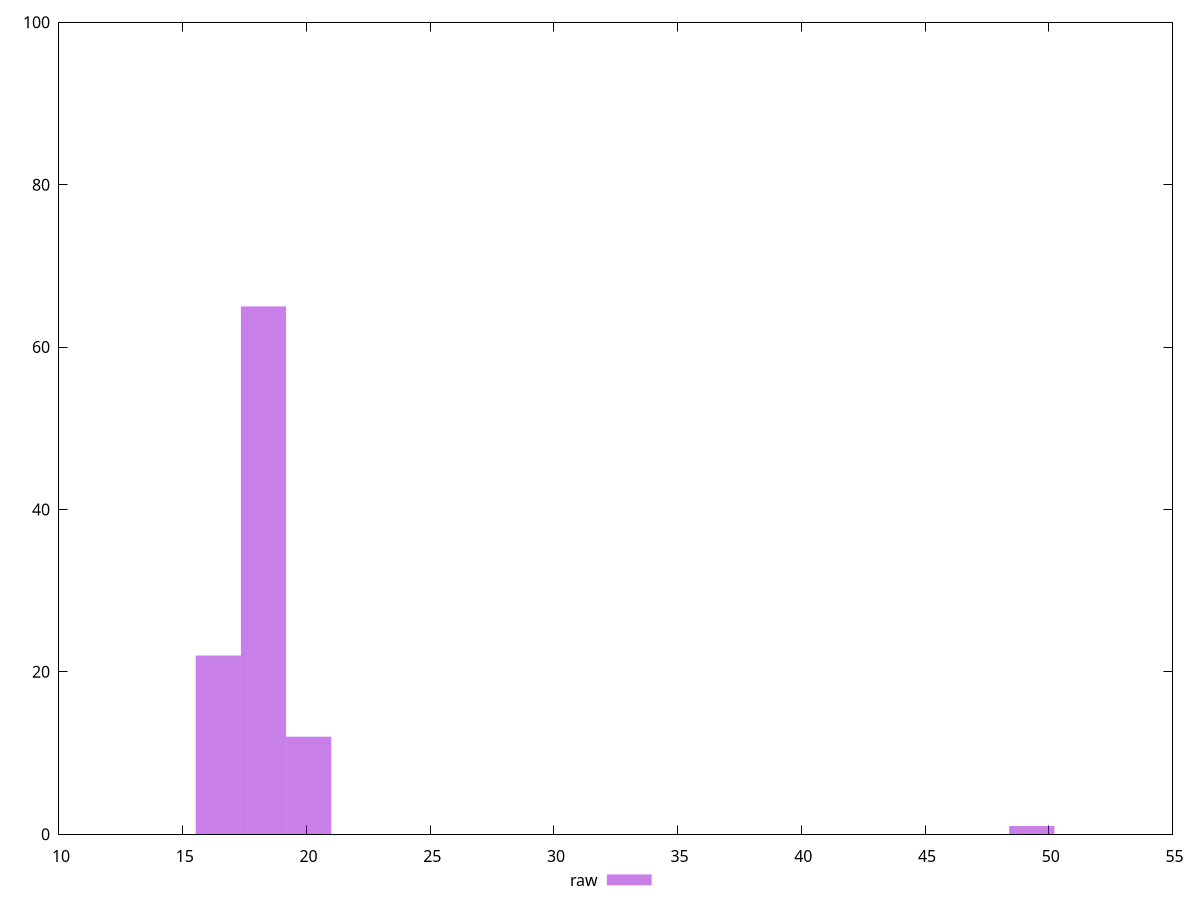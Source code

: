 reset
set terminal svg size 640, 490 enhanced background rgb 'white'
set output "report_00007_2020-12-11T15:55:29.892Z/bootup-time/samples/pages+cached+noexternal+nofonts+nosvg+noimg+nocss/raw/histogram.svg"

$raw <<EOF
16.437809464809632 22
18.26423273867737 65
20.090656012545107 12
49.313428394428904 1
EOF

set key outside below
set boxwidth 1.826423273867737
set yrange [0:100]
set style fill transparent solid 0.5 noborder

plot \
  $raw title "raw" with boxes, \


reset